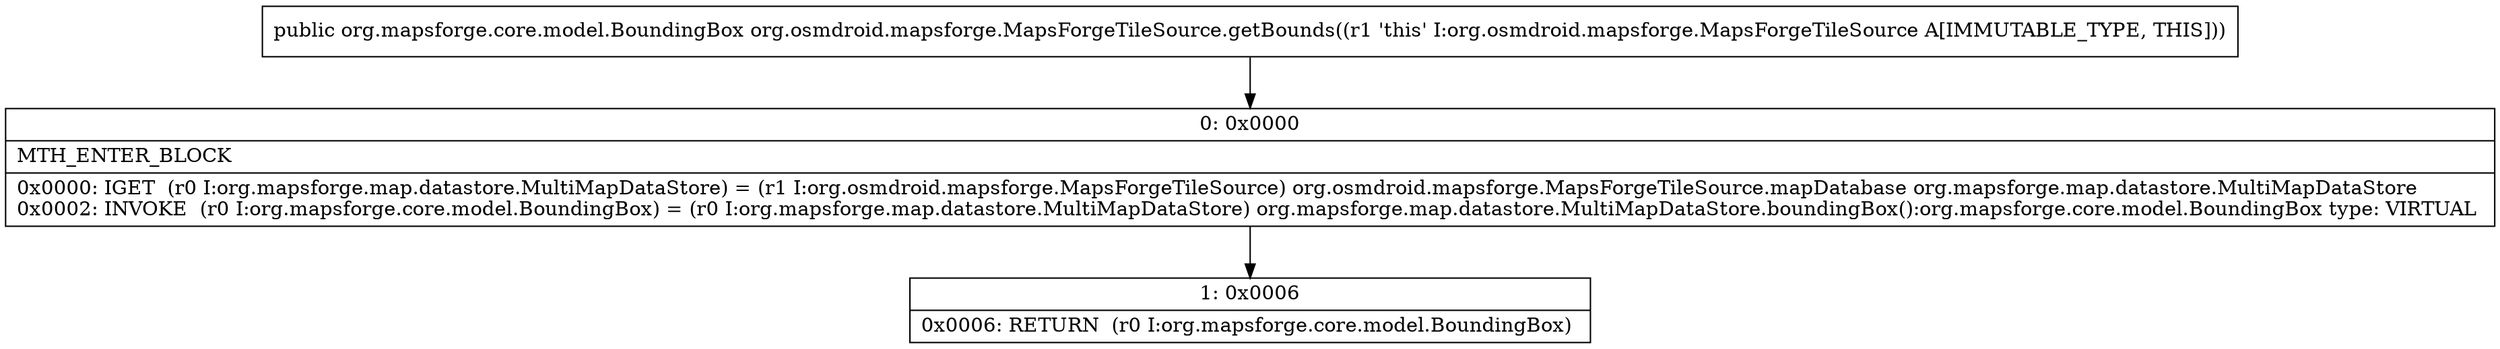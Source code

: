 digraph "CFG fororg.osmdroid.mapsforge.MapsForgeTileSource.getBounds()Lorg\/mapsforge\/core\/model\/BoundingBox;" {
Node_0 [shape=record,label="{0\:\ 0x0000|MTH_ENTER_BLOCK\l|0x0000: IGET  (r0 I:org.mapsforge.map.datastore.MultiMapDataStore) = (r1 I:org.osmdroid.mapsforge.MapsForgeTileSource) org.osmdroid.mapsforge.MapsForgeTileSource.mapDatabase org.mapsforge.map.datastore.MultiMapDataStore \l0x0002: INVOKE  (r0 I:org.mapsforge.core.model.BoundingBox) = (r0 I:org.mapsforge.map.datastore.MultiMapDataStore) org.mapsforge.map.datastore.MultiMapDataStore.boundingBox():org.mapsforge.core.model.BoundingBox type: VIRTUAL \l}"];
Node_1 [shape=record,label="{1\:\ 0x0006|0x0006: RETURN  (r0 I:org.mapsforge.core.model.BoundingBox) \l}"];
MethodNode[shape=record,label="{public org.mapsforge.core.model.BoundingBox org.osmdroid.mapsforge.MapsForgeTileSource.getBounds((r1 'this' I:org.osmdroid.mapsforge.MapsForgeTileSource A[IMMUTABLE_TYPE, THIS])) }"];
MethodNode -> Node_0;
Node_0 -> Node_1;
}


